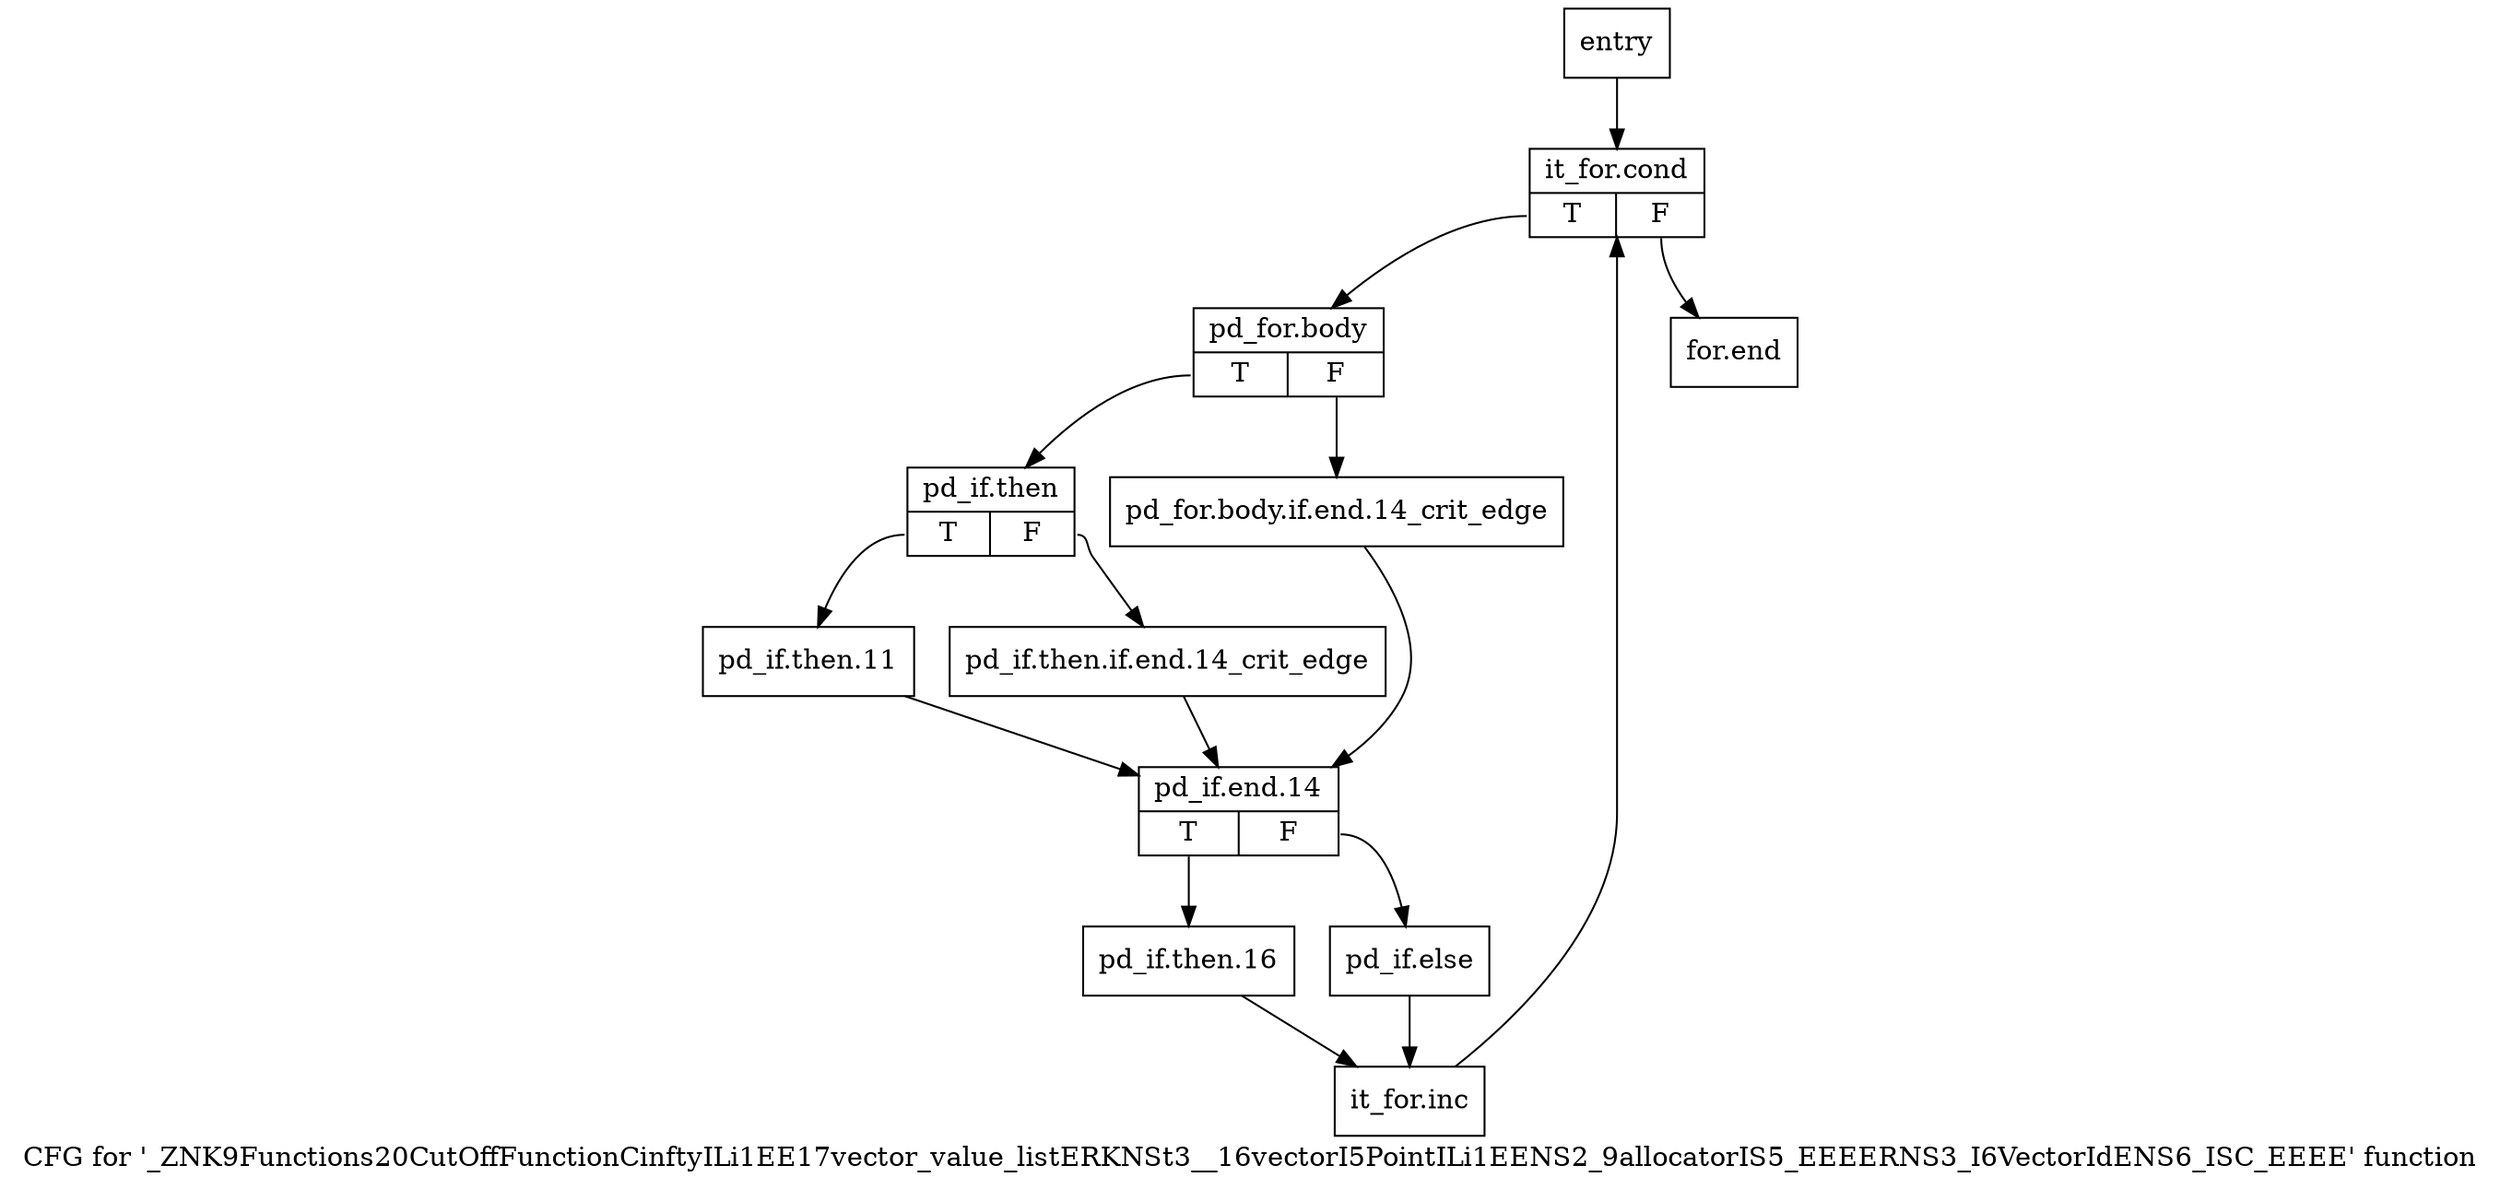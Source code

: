 digraph "CFG for '_ZNK9Functions20CutOffFunctionCinftyILi1EE17vector_value_listERKNSt3__16vectorI5PointILi1EENS2_9allocatorIS5_EEEERNS3_I6VectorIdENS6_ISC_EEEE' function" {
	label="CFG for '_ZNK9Functions20CutOffFunctionCinftyILi1EE17vector_value_listERKNSt3__16vectorI5PointILi1EENS2_9allocatorIS5_EEEERNS3_I6VectorIdENS6_ISC_EEEE' function";

	Node0x5a178b0 [shape=record,label="{entry}"];
	Node0x5a178b0 -> Node0x5a17900;
	Node0x5a17900 [shape=record,label="{it_for.cond|{<s0>T|<s1>F}}"];
	Node0x5a17900:s0 -> Node0x5a17950;
	Node0x5a17900:s1 -> Node0x5a17c20;
	Node0x5a17950 [shape=record,label="{pd_for.body|{<s0>T|<s1>F}}"];
	Node0x5a17950:s0 -> Node0x5a179f0;
	Node0x5a17950:s1 -> Node0x5a179a0;
	Node0x5a179a0 [shape=record,label="{pd_for.body.if.end.14_crit_edge}"];
	Node0x5a179a0 -> Node0x5a17ae0;
	Node0x5a179f0 [shape=record,label="{pd_if.then|{<s0>T|<s1>F}}"];
	Node0x5a179f0:s0 -> Node0x5a17a90;
	Node0x5a179f0:s1 -> Node0x5a17a40;
	Node0x5a17a40 [shape=record,label="{pd_if.then.if.end.14_crit_edge}"];
	Node0x5a17a40 -> Node0x5a17ae0;
	Node0x5a17a90 [shape=record,label="{pd_if.then.11}"];
	Node0x5a17a90 -> Node0x5a17ae0;
	Node0x5a17ae0 [shape=record,label="{pd_if.end.14|{<s0>T|<s1>F}}"];
	Node0x5a17ae0:s0 -> Node0x5a17b30;
	Node0x5a17ae0:s1 -> Node0x5a17b80;
	Node0x5a17b30 [shape=record,label="{pd_if.then.16}"];
	Node0x5a17b30 -> Node0x5a17bd0;
	Node0x5a17b80 [shape=record,label="{pd_if.else}"];
	Node0x5a17b80 -> Node0x5a17bd0;
	Node0x5a17bd0 [shape=record,label="{it_for.inc}"];
	Node0x5a17bd0 -> Node0x5a17900;
	Node0x5a17c20 [shape=record,label="{for.end}"];
}
